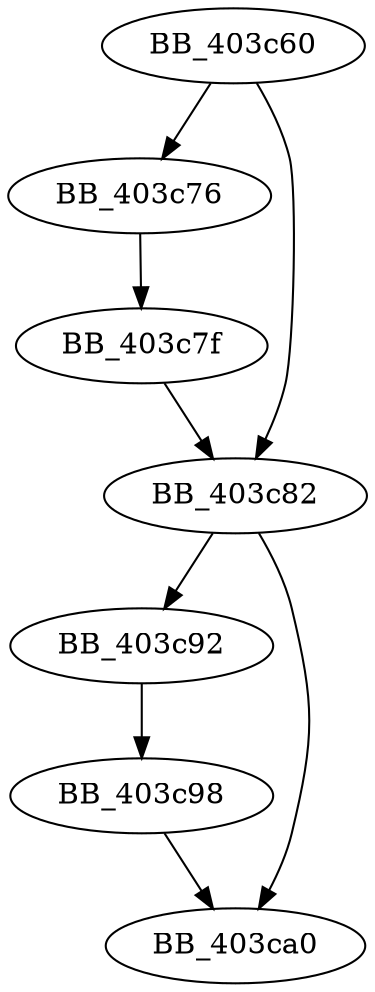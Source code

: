 DiGraph sub_403C60{
BB_403c60->BB_403c76
BB_403c60->BB_403c82
BB_403c76->BB_403c7f
BB_403c7f->BB_403c82
BB_403c82->BB_403c92
BB_403c82->BB_403ca0
BB_403c92->BB_403c98
BB_403c98->BB_403ca0
}
